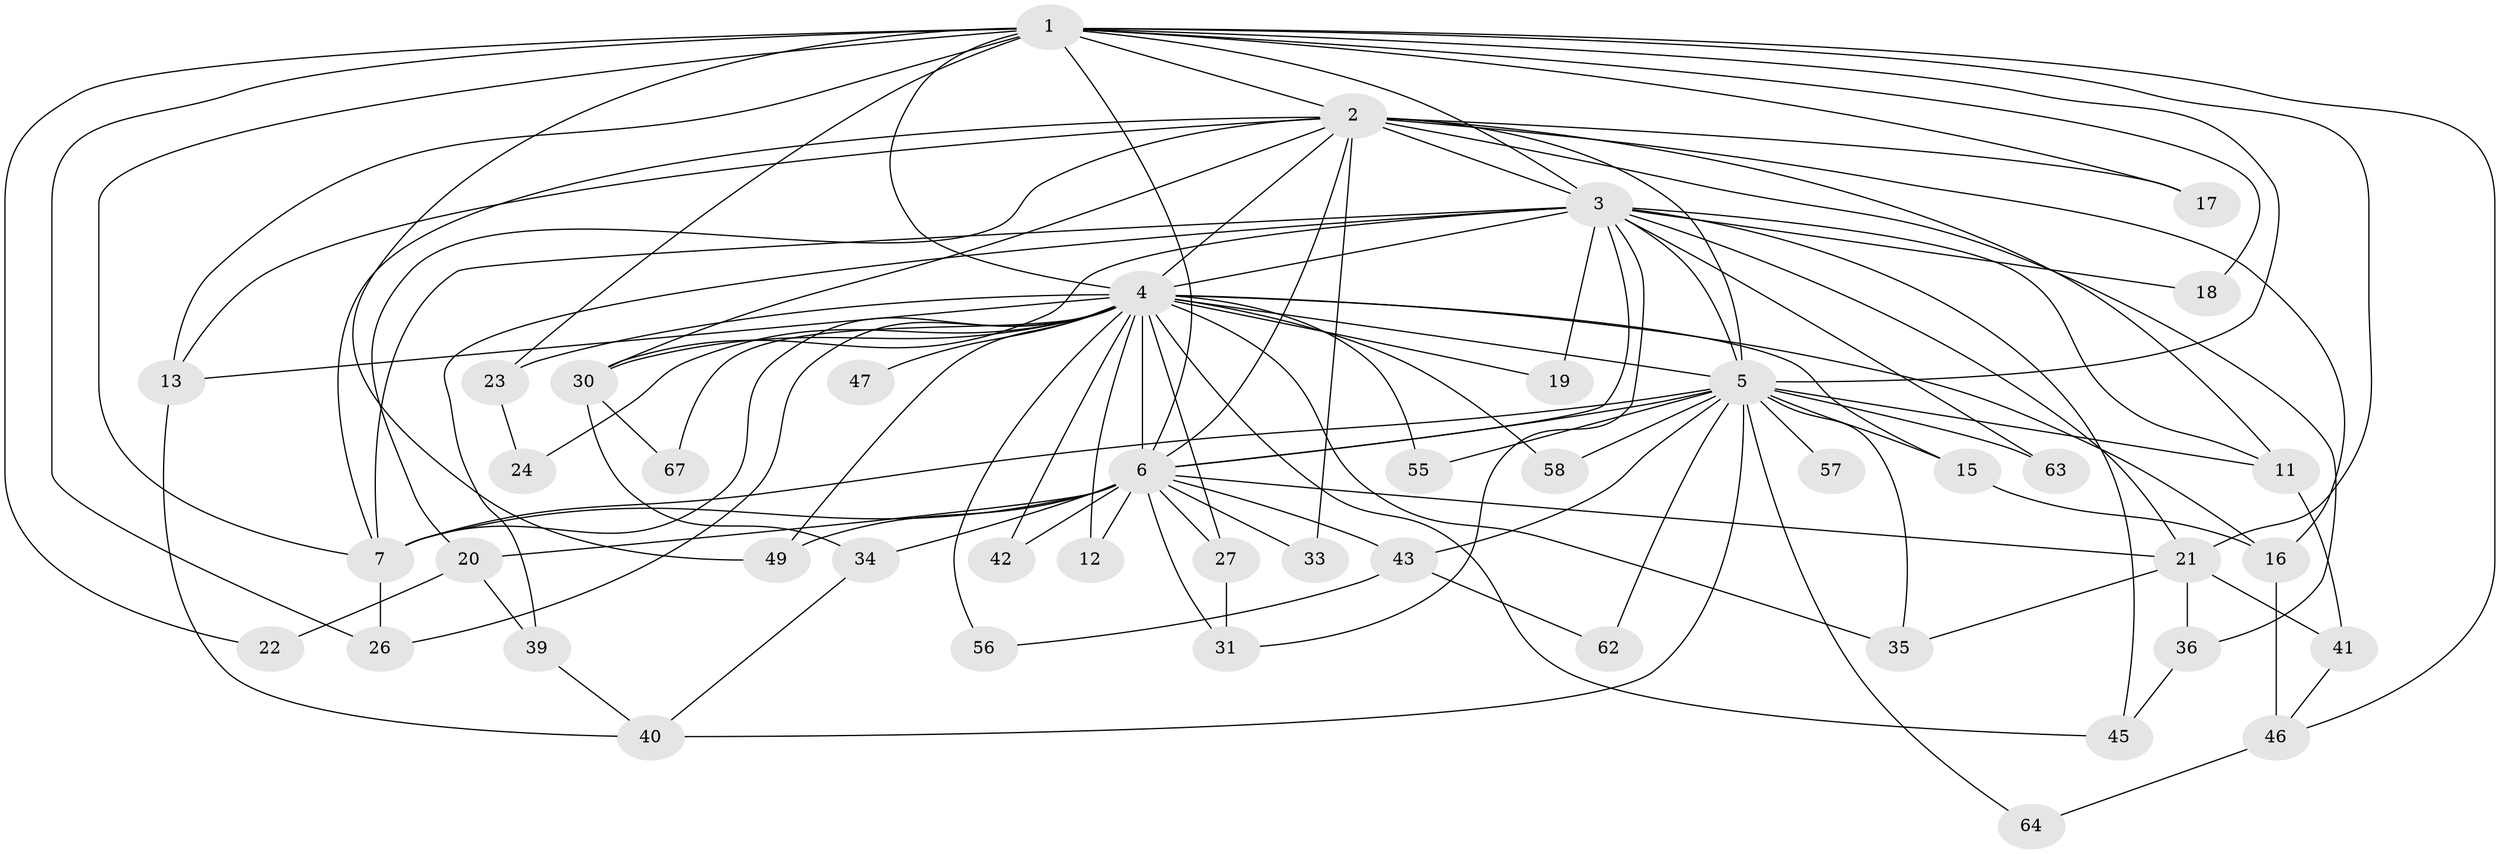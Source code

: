 // Generated by graph-tools (version 1.1) at 2025/51/02/27/25 19:51:42]
// undirected, 45 vertices, 108 edges
graph export_dot {
graph [start="1"]
  node [color=gray90,style=filled];
  1 [super="+38"];
  2 [super="+29"];
  3 [super="+9"];
  4 [super="+10"];
  5 [super="+8"];
  6 [super="+28"];
  7;
  11 [super="+65"];
  12;
  13 [super="+14"];
  15;
  16 [super="+48"];
  17;
  18;
  19;
  20;
  21 [super="+25"];
  22;
  23 [super="+44"];
  24 [super="+52"];
  26;
  27;
  30 [super="+32"];
  31 [super="+66"];
  33;
  34 [super="+59"];
  35 [super="+37"];
  36;
  39;
  40 [super="+54"];
  41 [super="+61"];
  42;
  43 [super="+50"];
  45 [super="+60"];
  46 [super="+51"];
  47;
  49 [super="+53"];
  55;
  56;
  57;
  58;
  62;
  63;
  64;
  67;
  1 -- 2;
  1 -- 3 [weight=2];
  1 -- 4 [weight=2];
  1 -- 5 [weight=2];
  1 -- 6;
  1 -- 7;
  1 -- 13;
  1 -- 17;
  1 -- 18;
  1 -- 21;
  1 -- 22;
  1 -- 23;
  1 -- 46;
  1 -- 49;
  1 -- 26;
  2 -- 3 [weight=2];
  2 -- 4 [weight=3];
  2 -- 5 [weight=2];
  2 -- 6;
  2 -- 7;
  2 -- 11;
  2 -- 13;
  2 -- 16;
  2 -- 17;
  2 -- 20;
  2 -- 33;
  2 -- 36;
  2 -- 30;
  3 -- 4 [weight=4];
  3 -- 5 [weight=4];
  3 -- 6 [weight=3];
  3 -- 7 [weight=2];
  3 -- 11;
  3 -- 18;
  3 -- 19;
  3 -- 30;
  3 -- 31;
  3 -- 39;
  3 -- 63;
  3 -- 21;
  3 -- 45;
  4 -- 5 [weight=4];
  4 -- 6 [weight=2];
  4 -- 7 [weight=2];
  4 -- 15;
  4 -- 23 [weight=2];
  4 -- 26;
  4 -- 27;
  4 -- 35;
  4 -- 45;
  4 -- 47 [weight=2];
  4 -- 67;
  4 -- 12;
  4 -- 16;
  4 -- 19;
  4 -- 24;
  4 -- 30;
  4 -- 42;
  4 -- 55;
  4 -- 56;
  4 -- 58;
  4 -- 13;
  4 -- 49;
  5 -- 6 [weight=2];
  5 -- 7 [weight=2];
  5 -- 43;
  5 -- 55;
  5 -- 57 [weight=2];
  5 -- 58;
  5 -- 63;
  5 -- 64;
  5 -- 35;
  5 -- 15;
  5 -- 62;
  5 -- 40;
  5 -- 11;
  6 -- 7;
  6 -- 12;
  6 -- 20;
  6 -- 21;
  6 -- 27;
  6 -- 33;
  6 -- 49;
  6 -- 34;
  6 -- 42;
  6 -- 43 [weight=2];
  6 -- 31;
  7 -- 26;
  11 -- 41;
  13 -- 40;
  15 -- 16;
  16 -- 46 [weight=2];
  20 -- 22;
  20 -- 39;
  21 -- 41;
  21 -- 36;
  21 -- 35;
  23 -- 24;
  27 -- 31;
  30 -- 34;
  30 -- 67;
  34 -- 40;
  36 -- 45;
  39 -- 40;
  41 -- 46;
  43 -- 56;
  43 -- 62;
  46 -- 64;
}
